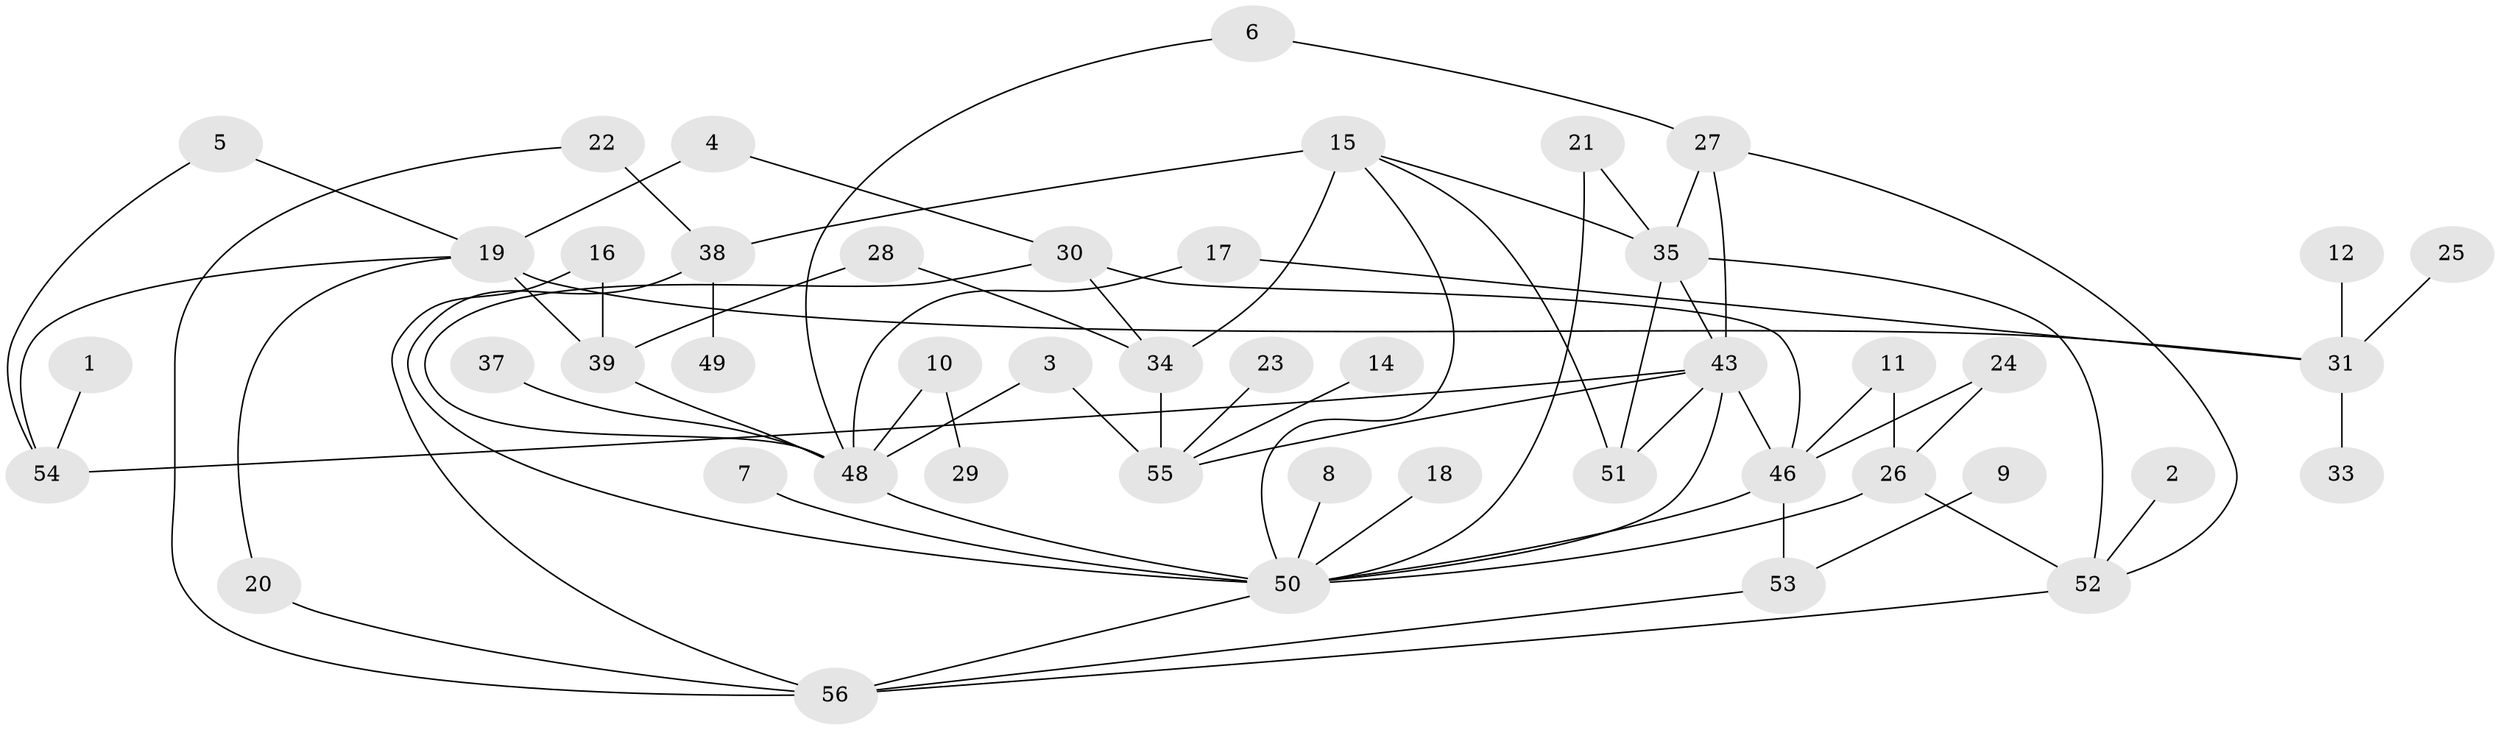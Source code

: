 // original degree distribution, {4: 0.16071428571428573, 1: 0.29464285714285715, 2: 0.25, 3: 0.16071428571428573, 6: 0.017857142857142856, 0: 0.05357142857142857, 5: 0.05357142857142857, 7: 0.008928571428571428}
// Generated by graph-tools (version 1.1) at 2025/49/03/09/25 03:49:09]
// undirected, 47 vertices, 72 edges
graph export_dot {
graph [start="1"]
  node [color=gray90,style=filled];
  1;
  2;
  3;
  4;
  5;
  6;
  7;
  8;
  9;
  10;
  11;
  12;
  14;
  15;
  16;
  17;
  18;
  19;
  20;
  21;
  22;
  23;
  24;
  25;
  26;
  27;
  28;
  29;
  30;
  31;
  33;
  34;
  35;
  37;
  38;
  39;
  43;
  46;
  48;
  49;
  50;
  51;
  52;
  53;
  54;
  55;
  56;
  1 -- 54 [weight=1.0];
  2 -- 52 [weight=1.0];
  3 -- 48 [weight=1.0];
  3 -- 55 [weight=1.0];
  4 -- 19 [weight=1.0];
  4 -- 30 [weight=1.0];
  5 -- 19 [weight=1.0];
  5 -- 54 [weight=1.0];
  6 -- 27 [weight=1.0];
  6 -- 48 [weight=1.0];
  7 -- 50 [weight=1.0];
  8 -- 50 [weight=1.0];
  9 -- 53 [weight=1.0];
  10 -- 29 [weight=1.0];
  10 -- 48 [weight=1.0];
  11 -- 26 [weight=1.0];
  11 -- 46 [weight=1.0];
  12 -- 31 [weight=1.0];
  14 -- 55 [weight=1.0];
  15 -- 34 [weight=1.0];
  15 -- 35 [weight=1.0];
  15 -- 38 [weight=2.0];
  15 -- 50 [weight=1.0];
  15 -- 51 [weight=1.0];
  16 -- 39 [weight=1.0];
  16 -- 56 [weight=1.0];
  17 -- 31 [weight=1.0];
  17 -- 48 [weight=1.0];
  18 -- 50 [weight=1.0];
  19 -- 20 [weight=1.0];
  19 -- 31 [weight=1.0];
  19 -- 39 [weight=2.0];
  19 -- 54 [weight=1.0];
  20 -- 56 [weight=1.0];
  21 -- 35 [weight=1.0];
  21 -- 50 [weight=1.0];
  22 -- 38 [weight=1.0];
  22 -- 56 [weight=1.0];
  23 -- 55 [weight=1.0];
  24 -- 26 [weight=1.0];
  24 -- 46 [weight=1.0];
  25 -- 31 [weight=1.0];
  26 -- 50 [weight=1.0];
  26 -- 52 [weight=1.0];
  27 -- 35 [weight=1.0];
  27 -- 43 [weight=1.0];
  27 -- 52 [weight=1.0];
  28 -- 34 [weight=1.0];
  28 -- 39 [weight=2.0];
  30 -- 34 [weight=1.0];
  30 -- 46 [weight=1.0];
  30 -- 48 [weight=1.0];
  31 -- 33 [weight=1.0];
  34 -- 55 [weight=1.0];
  35 -- 43 [weight=1.0];
  35 -- 51 [weight=1.0];
  35 -- 52 [weight=1.0];
  37 -- 48 [weight=1.0];
  38 -- 49 [weight=1.0];
  38 -- 50 [weight=1.0];
  39 -- 48 [weight=1.0];
  43 -- 46 [weight=1.0];
  43 -- 50 [weight=1.0];
  43 -- 51 [weight=1.0];
  43 -- 54 [weight=1.0];
  43 -- 55 [weight=1.0];
  46 -- 50 [weight=1.0];
  46 -- 53 [weight=1.0];
  48 -- 50 [weight=2.0];
  50 -- 56 [weight=1.0];
  52 -- 56 [weight=1.0];
  53 -- 56 [weight=1.0];
}

